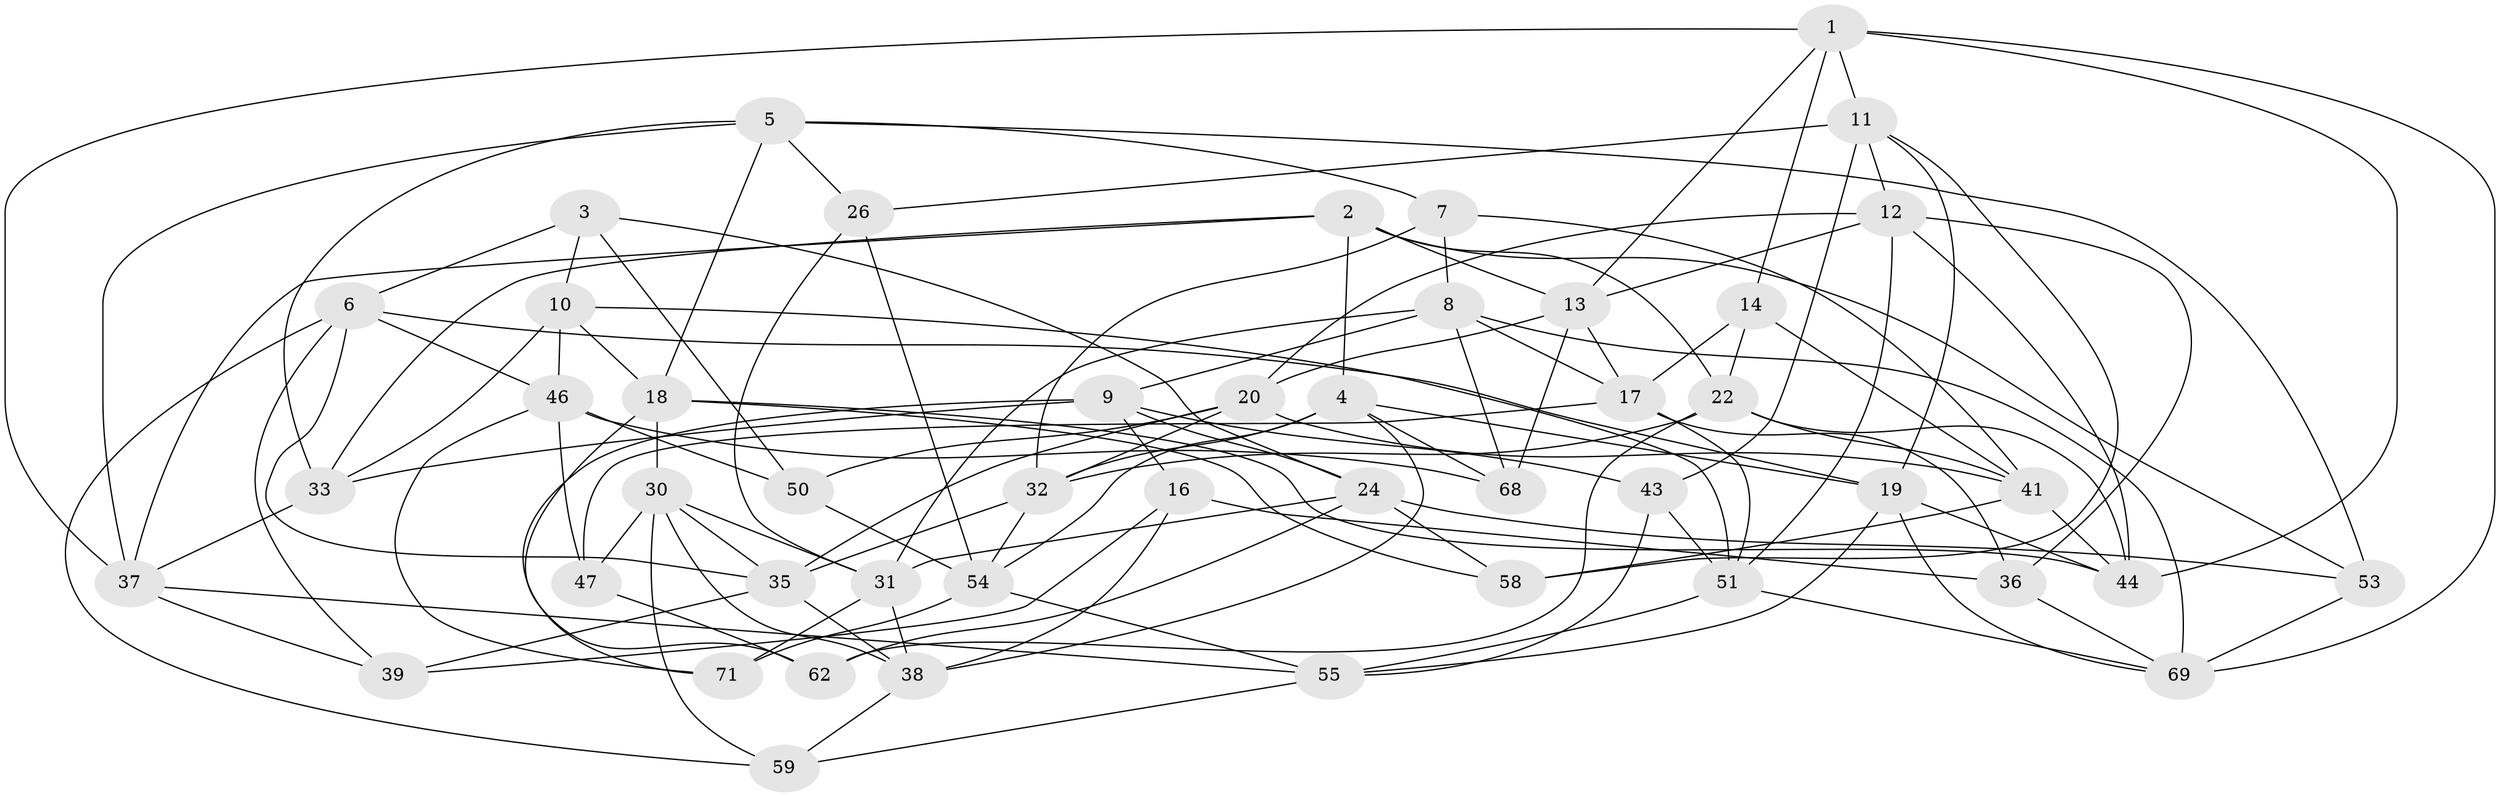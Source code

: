 // original degree distribution, {4: 1.0}
// Generated by graph-tools (version 1.1) at 2025/42/03/06/25 10:42:18]
// undirected, 47 vertices, 124 edges
graph export_dot {
graph [start="1"]
  node [color=gray90,style=filled];
  1 [super="+72"];
  2 [super="+15"];
  3;
  4 [super="+42"];
  5 [super="+28"];
  6 [super="+29"];
  7;
  8 [super="+25"];
  9 [super="+74"];
  10 [super="+78"];
  11 [super="+67"];
  12 [super="+77"];
  13 [super="+27"];
  14;
  16;
  17 [super="+21"];
  18 [super="+40"];
  19 [super="+23"];
  20 [super="+48"];
  22 [super="+60"];
  24 [super="+65"];
  26;
  30 [super="+63"];
  31 [super="+34"];
  32 [super="+57"];
  33 [super="+45"];
  35 [super="+61"];
  36;
  37 [super="+70"];
  38 [super="+49"];
  39;
  41 [super="+52"];
  43;
  44 [super="+64"];
  46 [super="+75"];
  47;
  50;
  51 [super="+76"];
  53;
  54 [super="+66"];
  55 [super="+56"];
  58;
  59;
  62;
  68;
  69 [super="+73"];
  71;
  1 -- 14;
  1 -- 44;
  1 -- 69;
  1 -- 13;
  1 -- 11;
  1 -- 37;
  2 -- 53;
  2 -- 37;
  2 -- 13;
  2 -- 4;
  2 -- 33;
  2 -- 22;
  3 -- 6;
  3 -- 10;
  3 -- 50;
  3 -- 24;
  4 -- 32;
  4 -- 68;
  4 -- 54;
  4 -- 38;
  4 -- 19;
  5 -- 53;
  5 -- 26;
  5 -- 33;
  5 -- 18;
  5 -- 37;
  5 -- 7;
  6 -- 35;
  6 -- 46;
  6 -- 59;
  6 -- 39;
  6 -- 19;
  7 -- 32;
  7 -- 8;
  7 -- 41;
  8 -- 9;
  8 -- 68;
  8 -- 69;
  8 -- 17;
  8 -- 31;
  9 -- 71;
  9 -- 43;
  9 -- 16;
  9 -- 24;
  9 -- 33;
  10 -- 33 [weight=2];
  10 -- 46;
  10 -- 18;
  10 -- 51;
  11 -- 58;
  11 -- 12;
  11 -- 43;
  11 -- 26;
  11 -- 19;
  12 -- 44;
  12 -- 36;
  12 -- 20;
  12 -- 13;
  12 -- 51;
  13 -- 20;
  13 -- 17;
  13 -- 68;
  14 -- 22;
  14 -- 17;
  14 -- 41;
  16 -- 39;
  16 -- 36;
  16 -- 38;
  17 -- 36;
  17 -- 47;
  17 -- 51;
  18 -- 58;
  18 -- 62;
  18 -- 44;
  18 -- 30;
  19 -- 55;
  19 -- 44;
  19 -- 69;
  20 -- 50;
  20 -- 32;
  20 -- 35;
  20 -- 41;
  22 -- 32;
  22 -- 44;
  22 -- 62;
  22 -- 41;
  24 -- 58;
  24 -- 62;
  24 -- 31;
  24 -- 53;
  26 -- 31;
  26 -- 54;
  30 -- 47;
  30 -- 35;
  30 -- 38;
  30 -- 59;
  30 -- 31;
  31 -- 71;
  31 -- 38;
  32 -- 54;
  32 -- 35;
  33 -- 37;
  35 -- 39;
  35 -- 38;
  36 -- 69;
  37 -- 39;
  37 -- 55;
  38 -- 59;
  41 -- 44;
  41 -- 58;
  43 -- 51;
  43 -- 55;
  46 -- 71;
  46 -- 47;
  46 -- 50;
  46 -- 68;
  47 -- 62;
  50 -- 54;
  51 -- 69;
  51 -- 55;
  53 -- 69;
  54 -- 71;
  54 -- 55;
  55 -- 59;
}
